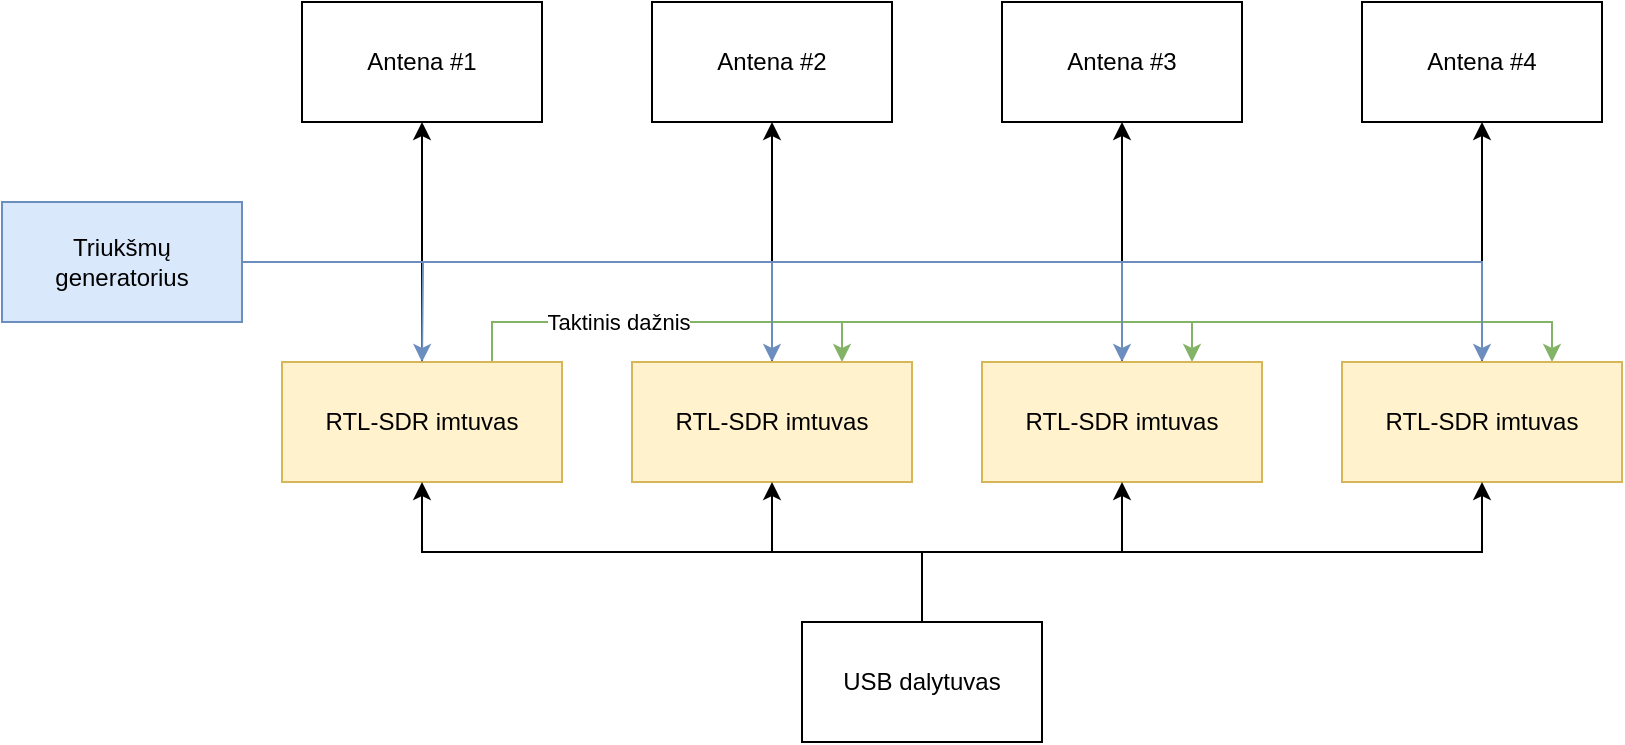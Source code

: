 <mxfile version="16.1.2" type="device"><diagram id="q2aUJIMpcx-a1176W3GQ" name="Page-1"><mxGraphModel dx="1185" dy="714" grid="1" gridSize="10" guides="1" tooltips="1" connect="1" arrows="1" fold="1" page="1" pageScale="1" pageWidth="850" pageHeight="1100" math="0" shadow="0"><root><mxCell id="0"/><mxCell id="1" parent="0"/><mxCell id="_BdWmWM4dKl2gI3gdUAJ-21" style="edgeStyle=orthogonalEdgeStyle;rounded=0;orthogonalLoop=1;jettySize=auto;html=1;exitX=0.5;exitY=0;exitDx=0;exitDy=0;entryX=0.5;entryY=1;entryDx=0;entryDy=0;" edge="1" parent="1" source="93II8iUVeCz6ailgGiSO-2" target="_BdWmWM4dKl2gI3gdUAJ-16"><mxGeometry relative="1" as="geometry"/></mxCell><mxCell id="_BdWmWM4dKl2gI3gdUAJ-22" style="edgeStyle=orthogonalEdgeStyle;rounded=0;orthogonalLoop=1;jettySize=auto;html=1;exitX=0.5;exitY=0;exitDx=0;exitDy=0;entryX=0.5;entryY=1;entryDx=0;entryDy=0;" edge="1" parent="1" source="93II8iUVeCz6ailgGiSO-3" target="_BdWmWM4dKl2gI3gdUAJ-17"><mxGeometry relative="1" as="geometry"/></mxCell><mxCell id="_BdWmWM4dKl2gI3gdUAJ-23" style="edgeStyle=orthogonalEdgeStyle;rounded=0;orthogonalLoop=1;jettySize=auto;html=1;exitX=0.5;exitY=0;exitDx=0;exitDy=0;entryX=0.5;entryY=1;entryDx=0;entryDy=0;" edge="1" parent="1" source="93II8iUVeCz6ailgGiSO-4" target="_BdWmWM4dKl2gI3gdUAJ-18"><mxGeometry relative="1" as="geometry"/></mxCell><mxCell id="_BdWmWM4dKl2gI3gdUAJ-5" style="edgeStyle=orthogonalEdgeStyle;rounded=0;orthogonalLoop=1;jettySize=auto;html=1;exitX=0.75;exitY=0;exitDx=0;exitDy=0;entryX=0.75;entryY=0;entryDx=0;entryDy=0;fillColor=#d5e8d4;strokeColor=#82b366;" edge="1" parent="1" source="93II8iUVeCz6ailgGiSO-1" target="93II8iUVeCz6ailgGiSO-2"><mxGeometry relative="1" as="geometry"/></mxCell><mxCell id="_BdWmWM4dKl2gI3gdUAJ-6" style="edgeStyle=orthogonalEdgeStyle;rounded=0;orthogonalLoop=1;jettySize=auto;html=1;exitX=0.75;exitY=0;exitDx=0;exitDy=0;entryX=0.75;entryY=0;entryDx=0;entryDy=0;fillColor=#d5e8d4;strokeColor=#82b366;" edge="1" parent="1" source="93II8iUVeCz6ailgGiSO-1" target="93II8iUVeCz6ailgGiSO-3"><mxGeometry relative="1" as="geometry"/></mxCell><mxCell id="_BdWmWM4dKl2gI3gdUAJ-7" style="edgeStyle=orthogonalEdgeStyle;rounded=0;orthogonalLoop=1;jettySize=auto;html=1;exitX=0.75;exitY=0;exitDx=0;exitDy=0;entryX=0.75;entryY=0;entryDx=0;entryDy=0;fillColor=#d5e8d4;strokeColor=#82b366;" edge="1" parent="1" source="93II8iUVeCz6ailgGiSO-1" target="93II8iUVeCz6ailgGiSO-4"><mxGeometry relative="1" as="geometry"/></mxCell><mxCell id="_BdWmWM4dKl2gI3gdUAJ-8" value="Taktinis dažnis" style="edgeLabel;html=1;align=center;verticalAlign=middle;resizable=0;points=[];" vertex="1" connectable="0" parent="_BdWmWM4dKl2gI3gdUAJ-7"><mxGeometry x="-0.709" relative="1" as="geometry"><mxPoint as="offset"/></mxGeometry></mxCell><mxCell id="_BdWmWM4dKl2gI3gdUAJ-9" style="edgeStyle=orthogonalEdgeStyle;rounded=0;orthogonalLoop=1;jettySize=auto;html=1;exitX=0.5;exitY=0;exitDx=0;exitDy=0;entryX=0.5;entryY=0;entryDx=0;entryDy=0;fillColor=#dae8fc;strokeColor=#6c8ebf;" edge="1" parent="1" source="93II8iUVeCz6ailgGiSO-1" target="93II8iUVeCz6ailgGiSO-2"><mxGeometry relative="1" as="geometry"><Array as="points"><mxPoint x="250" y="290"/><mxPoint x="425" y="290"/></Array></mxGeometry></mxCell><mxCell id="_BdWmWM4dKl2gI3gdUAJ-10" style="edgeStyle=orthogonalEdgeStyle;rounded=0;orthogonalLoop=1;jettySize=auto;html=1;exitX=0.5;exitY=0;exitDx=0;exitDy=0;entryX=0.5;entryY=0;entryDx=0;entryDy=0;fillColor=#dae8fc;strokeColor=#6c8ebf;" edge="1" parent="1" source="93II8iUVeCz6ailgGiSO-1" target="93II8iUVeCz6ailgGiSO-3"><mxGeometry relative="1" as="geometry"><Array as="points"><mxPoint x="250" y="290"/><mxPoint x="600" y="290"/></Array></mxGeometry></mxCell><mxCell id="_BdWmWM4dKl2gI3gdUAJ-11" style="edgeStyle=orthogonalEdgeStyle;rounded=0;orthogonalLoop=1;jettySize=auto;html=1;exitX=0.5;exitY=0;exitDx=0;exitDy=0;entryX=0.5;entryY=0;entryDx=0;entryDy=0;fillColor=#dae8fc;strokeColor=#6c8ebf;" edge="1" parent="1" source="93II8iUVeCz6ailgGiSO-1" target="93II8iUVeCz6ailgGiSO-4"><mxGeometry relative="1" as="geometry"><Array as="points"><mxPoint x="250" y="290"/><mxPoint x="780" y="290"/></Array></mxGeometry></mxCell><mxCell id="_BdWmWM4dKl2gI3gdUAJ-20" style="edgeStyle=orthogonalEdgeStyle;rounded=0;orthogonalLoop=1;jettySize=auto;html=1;exitX=0.5;exitY=0;exitDx=0;exitDy=0;entryX=0.5;entryY=1;entryDx=0;entryDy=0;" edge="1" parent="1" source="93II8iUVeCz6ailgGiSO-1" target="_BdWmWM4dKl2gI3gdUAJ-15"><mxGeometry relative="1" as="geometry"/></mxCell><mxCell id="93II8iUVeCz6ailgGiSO-1" value="RTL-SDR imtuvas" style="rounded=0;whiteSpace=wrap;html=1;fillColor=#fff2cc;strokeColor=#d6b656;" parent="1" vertex="1"><mxGeometry x="180" y="340" width="140" height="60" as="geometry"/></mxCell><mxCell id="93II8iUVeCz6ailgGiSO-2" value="RTL-SDR imtuvas" style="rounded=0;whiteSpace=wrap;html=1;fillColor=#fff2cc;strokeColor=#d6b656;" parent="1" vertex="1"><mxGeometry x="355" y="340" width="140" height="60" as="geometry"/></mxCell><mxCell id="93II8iUVeCz6ailgGiSO-3" value="RTL-SDR imtuvas" style="rounded=0;whiteSpace=wrap;html=1;fillColor=#fff2cc;strokeColor=#d6b656;" parent="1" vertex="1"><mxGeometry x="530" y="340" width="140" height="60" as="geometry"/></mxCell><mxCell id="93II8iUVeCz6ailgGiSO-4" value="RTL-SDR imtuvas" style="rounded=0;whiteSpace=wrap;html=1;fillColor=#fff2cc;strokeColor=#d6b656;" parent="1" vertex="1"><mxGeometry x="710" y="340" width="140" height="60" as="geometry"/></mxCell><mxCell id="93II8iUVeCz6ailgGiSO-9" style="edgeStyle=orthogonalEdgeStyle;rounded=0;orthogonalLoop=1;jettySize=auto;html=1;exitX=0.5;exitY=0;exitDx=0;exitDy=0;entryX=0.5;entryY=1;entryDx=0;entryDy=0;" parent="1" source="93II8iUVeCz6ailgGiSO-5" target="93II8iUVeCz6ailgGiSO-1" edge="1"><mxGeometry relative="1" as="geometry"/></mxCell><mxCell id="_BdWmWM4dKl2gI3gdUAJ-1" style="edgeStyle=orthogonalEdgeStyle;rounded=0;orthogonalLoop=1;jettySize=auto;html=1;exitX=0.5;exitY=0;exitDx=0;exitDy=0;entryX=0.5;entryY=1;entryDx=0;entryDy=0;" edge="1" parent="1" source="93II8iUVeCz6ailgGiSO-5" target="93II8iUVeCz6ailgGiSO-2"><mxGeometry relative="1" as="geometry"/></mxCell><mxCell id="_BdWmWM4dKl2gI3gdUAJ-2" style="edgeStyle=orthogonalEdgeStyle;rounded=0;orthogonalLoop=1;jettySize=auto;html=1;exitX=0.5;exitY=0;exitDx=0;exitDy=0;entryX=0.5;entryY=1;entryDx=0;entryDy=0;" edge="1" parent="1" source="93II8iUVeCz6ailgGiSO-5" target="93II8iUVeCz6ailgGiSO-3"><mxGeometry relative="1" as="geometry"/></mxCell><mxCell id="_BdWmWM4dKl2gI3gdUAJ-3" style="edgeStyle=orthogonalEdgeStyle;rounded=0;orthogonalLoop=1;jettySize=auto;html=1;exitX=0.5;exitY=0;exitDx=0;exitDy=0;entryX=0.5;entryY=1;entryDx=0;entryDy=0;" edge="1" parent="1" source="93II8iUVeCz6ailgGiSO-5" target="93II8iUVeCz6ailgGiSO-4"><mxGeometry relative="1" as="geometry"/></mxCell><mxCell id="93II8iUVeCz6ailgGiSO-5" value="USB dalytuvas" style="rounded=0;whiteSpace=wrap;html=1;" parent="1" vertex="1"><mxGeometry x="440" y="470" width="120" height="60" as="geometry"/></mxCell><mxCell id="_BdWmWM4dKl2gI3gdUAJ-14" style="edgeStyle=orthogonalEdgeStyle;rounded=0;orthogonalLoop=1;jettySize=auto;html=1;exitX=1;exitY=0.5;exitDx=0;exitDy=0;fillColor=#dae8fc;strokeColor=#6c8ebf;" edge="1" parent="1" source="_BdWmWM4dKl2gI3gdUAJ-12"><mxGeometry relative="1" as="geometry"><mxPoint x="250" y="340" as="targetPoint"/></mxGeometry></mxCell><mxCell id="_BdWmWM4dKl2gI3gdUAJ-12" value="Triukšmų generatorius" style="rounded=0;whiteSpace=wrap;html=1;fillColor=#dae8fc;strokeColor=#6c8ebf;" vertex="1" parent="1"><mxGeometry x="40" y="260" width="120" height="60" as="geometry"/></mxCell><mxCell id="_BdWmWM4dKl2gI3gdUAJ-15" value="Antena #1" style="rounded=0;whiteSpace=wrap;html=1;" vertex="1" parent="1"><mxGeometry x="190" y="160" width="120" height="60" as="geometry"/></mxCell><mxCell id="_BdWmWM4dKl2gI3gdUAJ-16" value="Antena #2" style="rounded=0;whiteSpace=wrap;html=1;" vertex="1" parent="1"><mxGeometry x="365" y="160" width="120" height="60" as="geometry"/></mxCell><mxCell id="_BdWmWM4dKl2gI3gdUAJ-17" value="Antena #3" style="rounded=0;whiteSpace=wrap;html=1;" vertex="1" parent="1"><mxGeometry x="540" y="160" width="120" height="60" as="geometry"/></mxCell><mxCell id="_BdWmWM4dKl2gI3gdUAJ-18" value="Antena #4" style="rounded=0;whiteSpace=wrap;html=1;" vertex="1" parent="1"><mxGeometry x="720" y="160" width="120" height="60" as="geometry"/></mxCell></root></mxGraphModel></diagram></mxfile>